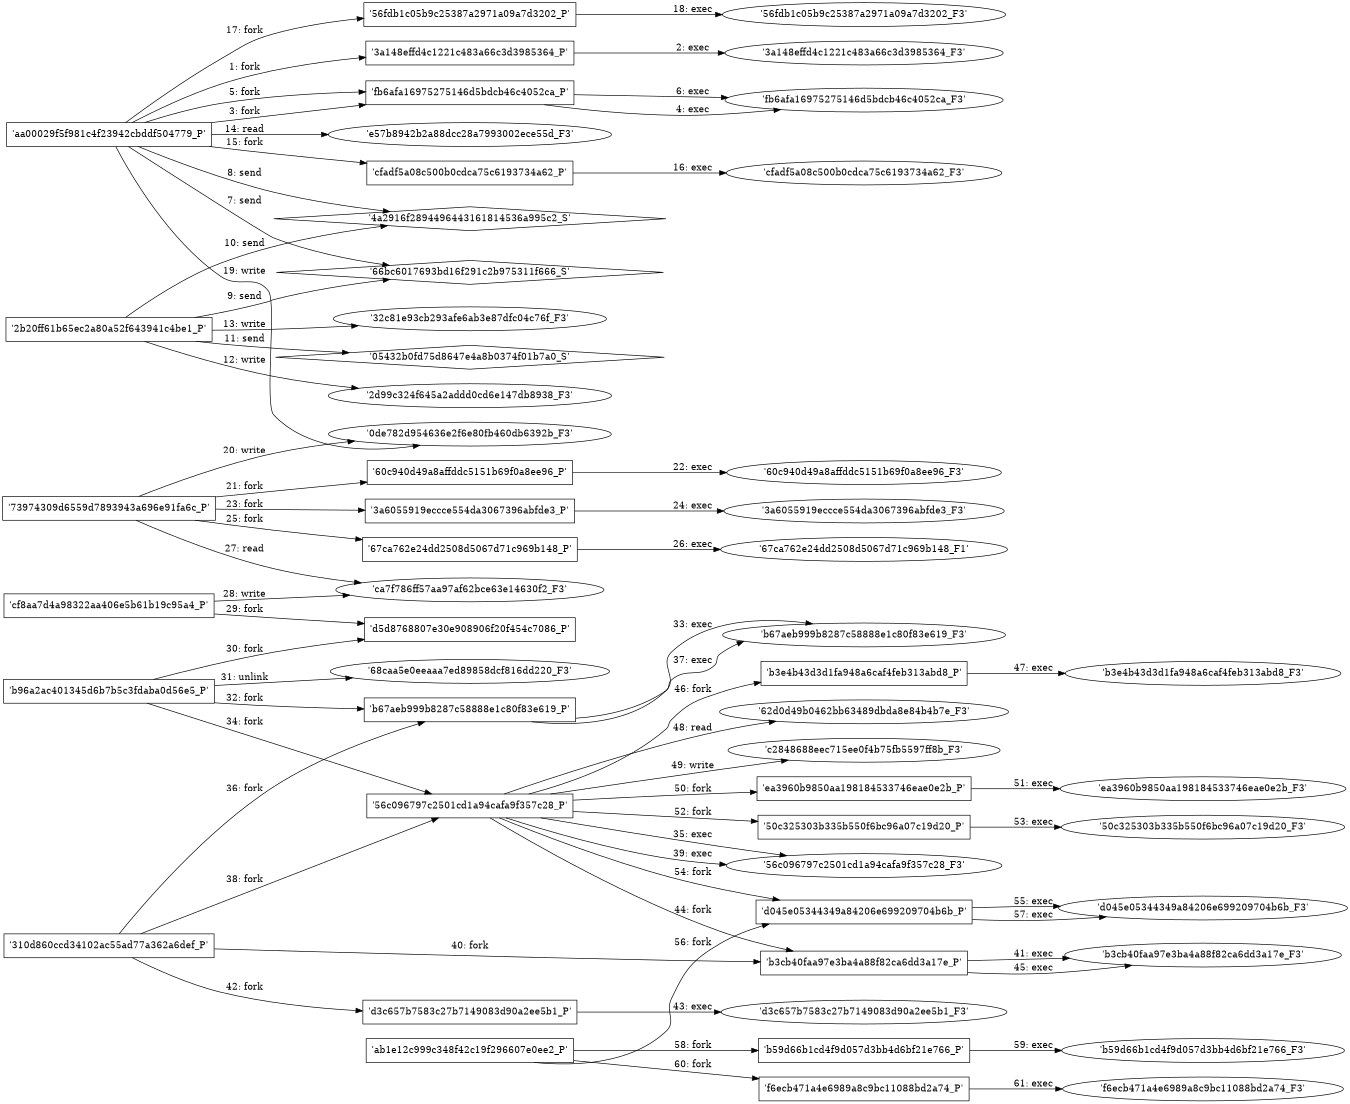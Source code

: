 digraph "D:\Learning\Paper\apt\基于CTI的攻击预警\Dataset\攻击图\ASGfromALLCTI\Threat Roundup for May 8 to May 15.dot" {
rankdir="LR"
size="9"
fixedsize="false"
splines="true"
nodesep=0.3
ranksep=0
fontsize=10
overlap="scalexy"
engine= "neato"
	"'aa00029f5f981c4f23942cbddf504779_P'" [node_type=Process shape=box]
	"'3a148effd4c1221c483a66c3d3985364_P'" [node_type=Process shape=box]
	"'aa00029f5f981c4f23942cbddf504779_P'" -> "'3a148effd4c1221c483a66c3d3985364_P'" [label="1: fork"]
	"'3a148effd4c1221c483a66c3d3985364_P'" [node_type=Process shape=box]
	"'3a148effd4c1221c483a66c3d3985364_F3'" [node_type=File shape=ellipse]
	"'3a148effd4c1221c483a66c3d3985364_P'" -> "'3a148effd4c1221c483a66c3d3985364_F3'" [label="2: exec"]
	"'aa00029f5f981c4f23942cbddf504779_P'" [node_type=Process shape=box]
	"'fb6afa16975275146d5bdcb46c4052ca_P'" [node_type=Process shape=box]
	"'aa00029f5f981c4f23942cbddf504779_P'" -> "'fb6afa16975275146d5bdcb46c4052ca_P'" [label="3: fork"]
	"'fb6afa16975275146d5bdcb46c4052ca_P'" [node_type=Process shape=box]
	"'fb6afa16975275146d5bdcb46c4052ca_F3'" [node_type=File shape=ellipse]
	"'fb6afa16975275146d5bdcb46c4052ca_P'" -> "'fb6afa16975275146d5bdcb46c4052ca_F3'" [label="4: exec"]
	"'aa00029f5f981c4f23942cbddf504779_P'" [node_type=Process shape=box]
	"'fb6afa16975275146d5bdcb46c4052ca_P'" [node_type=Process shape=box]
	"'aa00029f5f981c4f23942cbddf504779_P'" -> "'fb6afa16975275146d5bdcb46c4052ca_P'" [label="5: fork"]
	"'fb6afa16975275146d5bdcb46c4052ca_P'" [node_type=Process shape=box]
	"'fb6afa16975275146d5bdcb46c4052ca_F3'" [node_type=File shape=ellipse]
	"'fb6afa16975275146d5bdcb46c4052ca_P'" -> "'fb6afa16975275146d5bdcb46c4052ca_F3'" [label="6: exec"]
	"'66bc6017693bd16f291c2b975311f666_S'" [node_type=Socket shape=diamond]
	"'aa00029f5f981c4f23942cbddf504779_P'" [node_type=Process shape=box]
	"'aa00029f5f981c4f23942cbddf504779_P'" -> "'66bc6017693bd16f291c2b975311f666_S'" [label="7: send"]
	"'4a2916f2894496443161814536a995c2_S'" [node_type=Socket shape=diamond]
	"'aa00029f5f981c4f23942cbddf504779_P'" [node_type=Process shape=box]
	"'aa00029f5f981c4f23942cbddf504779_P'" -> "'4a2916f2894496443161814536a995c2_S'" [label="8: send"]
	"'66bc6017693bd16f291c2b975311f666_S'" [node_type=Socket shape=diamond]
	"'2b20ff61b65ec2a80a52f643941c4be1_P'" [node_type=Process shape=box]
	"'2b20ff61b65ec2a80a52f643941c4be1_P'" -> "'66bc6017693bd16f291c2b975311f666_S'" [label="9: send"]
	"'4a2916f2894496443161814536a995c2_S'" [node_type=Socket shape=diamond]
	"'2b20ff61b65ec2a80a52f643941c4be1_P'" [node_type=Process shape=box]
	"'2b20ff61b65ec2a80a52f643941c4be1_P'" -> "'4a2916f2894496443161814536a995c2_S'" [label="10: send"]
	"'05432b0fd75d8647e4a8b0374f01b7a0_S'" [node_type=Socket shape=diamond]
	"'2b20ff61b65ec2a80a52f643941c4be1_P'" [node_type=Process shape=box]
	"'2b20ff61b65ec2a80a52f643941c4be1_P'" -> "'05432b0fd75d8647e4a8b0374f01b7a0_S'" [label="11: send"]
	"'2d99c324f645a2addd0cd6e147db8938_F3'" [node_type=file shape=ellipse]
	"'2b20ff61b65ec2a80a52f643941c4be1_P'" [node_type=Process shape=box]
	"'2b20ff61b65ec2a80a52f643941c4be1_P'" -> "'2d99c324f645a2addd0cd6e147db8938_F3'" [label="12: write"]
	"'32c81e93cb293afe6ab3e87dfc04c76f_F3'" [node_type=file shape=ellipse]
	"'2b20ff61b65ec2a80a52f643941c4be1_P'" [node_type=Process shape=box]
	"'2b20ff61b65ec2a80a52f643941c4be1_P'" -> "'32c81e93cb293afe6ab3e87dfc04c76f_F3'" [label="13: write"]
	"'e57b8942b2a88dcc28a7993002ece55d_F3'" [node_type=file shape=ellipse]
	"'aa00029f5f981c4f23942cbddf504779_P'" [node_type=Process shape=box]
	"'aa00029f5f981c4f23942cbddf504779_P'" -> "'e57b8942b2a88dcc28a7993002ece55d_F3'" [label="14: read"]
	"'aa00029f5f981c4f23942cbddf504779_P'" [node_type=Process shape=box]
	"'cfadf5a08c500b0cdca75c6193734a62_P'" [node_type=Process shape=box]
	"'aa00029f5f981c4f23942cbddf504779_P'" -> "'cfadf5a08c500b0cdca75c6193734a62_P'" [label="15: fork"]
	"'cfadf5a08c500b0cdca75c6193734a62_P'" [node_type=Process shape=box]
	"'cfadf5a08c500b0cdca75c6193734a62_F3'" [node_type=File shape=ellipse]
	"'cfadf5a08c500b0cdca75c6193734a62_P'" -> "'cfadf5a08c500b0cdca75c6193734a62_F3'" [label="16: exec"]
	"'aa00029f5f981c4f23942cbddf504779_P'" [node_type=Process shape=box]
	"'56fdb1c05b9c25387a2971a09a7d3202_P'" [node_type=Process shape=box]
	"'aa00029f5f981c4f23942cbddf504779_P'" -> "'56fdb1c05b9c25387a2971a09a7d3202_P'" [label="17: fork"]
	"'56fdb1c05b9c25387a2971a09a7d3202_P'" [node_type=Process shape=box]
	"'56fdb1c05b9c25387a2971a09a7d3202_F3'" [node_type=File shape=ellipse]
	"'56fdb1c05b9c25387a2971a09a7d3202_P'" -> "'56fdb1c05b9c25387a2971a09a7d3202_F3'" [label="18: exec"]
	"'0de782d954636e2f6e80fb460db6392b_F3'" [node_type=file shape=ellipse]
	"'aa00029f5f981c4f23942cbddf504779_P'" [node_type=Process shape=box]
	"'aa00029f5f981c4f23942cbddf504779_P'" -> "'0de782d954636e2f6e80fb460db6392b_F3'" [label="19: write"]
	"'0de782d954636e2f6e80fb460db6392b_F3'" [node_type=file shape=ellipse]
	"'73974309d6559d7893943a696e91fa6c_P'" [node_type=Process shape=box]
	"'73974309d6559d7893943a696e91fa6c_P'" -> "'0de782d954636e2f6e80fb460db6392b_F3'" [label="20: write"]
	"'73974309d6559d7893943a696e91fa6c_P'" [node_type=Process shape=box]
	"'60c940d49a8affddc5151b69f0a8ee96_P'" [node_type=Process shape=box]
	"'73974309d6559d7893943a696e91fa6c_P'" -> "'60c940d49a8affddc5151b69f0a8ee96_P'" [label="21: fork"]
	"'60c940d49a8affddc5151b69f0a8ee96_P'" [node_type=Process shape=box]
	"'60c940d49a8affddc5151b69f0a8ee96_F3'" [node_type=File shape=ellipse]
	"'60c940d49a8affddc5151b69f0a8ee96_P'" -> "'60c940d49a8affddc5151b69f0a8ee96_F3'" [label="22: exec"]
	"'73974309d6559d7893943a696e91fa6c_P'" [node_type=Process shape=box]
	"'3a6055919eccce554da3067396abfde3_P'" [node_type=Process shape=box]
	"'73974309d6559d7893943a696e91fa6c_P'" -> "'3a6055919eccce554da3067396abfde3_P'" [label="23: fork"]
	"'3a6055919eccce554da3067396abfde3_P'" [node_type=Process shape=box]
	"'3a6055919eccce554da3067396abfde3_F3'" [node_type=File shape=ellipse]
	"'3a6055919eccce554da3067396abfde3_P'" -> "'3a6055919eccce554da3067396abfde3_F3'" [label="24: exec"]
	"'73974309d6559d7893943a696e91fa6c_P'" [node_type=Process shape=box]
	"'67ca762e24dd2508d5067d71c969b148_P'" [node_type=Process shape=box]
	"'73974309d6559d7893943a696e91fa6c_P'" -> "'67ca762e24dd2508d5067d71c969b148_P'" [label="25: fork"]
	"'67ca762e24dd2508d5067d71c969b148_P'" [node_type=Process shape=box]
	"'67ca762e24dd2508d5067d71c969b148_F1'" [node_type=File shape=ellipse]
	"'67ca762e24dd2508d5067d71c969b148_P'" -> "'67ca762e24dd2508d5067d71c969b148_F1'" [label="26: exec"]
	"'ca7f786ff57aa97af62bce63e14630f2_F3'" [node_type=file shape=ellipse]
	"'73974309d6559d7893943a696e91fa6c_P'" [node_type=Process shape=box]
	"'73974309d6559d7893943a696e91fa6c_P'" -> "'ca7f786ff57aa97af62bce63e14630f2_F3'" [label="27: read"]
	"'ca7f786ff57aa97af62bce63e14630f2_F3'" [node_type=file shape=ellipse]
	"'cf8aa7d4a98322aa406e5b61b19c95a4_P'" [node_type=Process shape=box]
	"'cf8aa7d4a98322aa406e5b61b19c95a4_P'" -> "'ca7f786ff57aa97af62bce63e14630f2_F3'" [label="28: write"]
	"'cf8aa7d4a98322aa406e5b61b19c95a4_P'" [node_type=Process shape=box]
	"'d5d8768807e30e908906f20f454c7086_P'" [node_type=Process shape=box]
	"'cf8aa7d4a98322aa406e5b61b19c95a4_P'" -> "'d5d8768807e30e908906f20f454c7086_P'" [label="29: fork"]
	"'b96a2ac401345d6b7b5c3fdaba0d56e5_P'" [node_type=Process shape=box]
	"'d5d8768807e30e908906f20f454c7086_P'" [node_type=Process shape=box]
	"'b96a2ac401345d6b7b5c3fdaba0d56e5_P'" -> "'d5d8768807e30e908906f20f454c7086_P'" [label="30: fork"]
	"'68caa5e0eeaaa7ed89858dcf816dd220_F3'" [node_type=file shape=ellipse]
	"'b96a2ac401345d6b7b5c3fdaba0d56e5_P'" [node_type=Process shape=box]
	"'b96a2ac401345d6b7b5c3fdaba0d56e5_P'" -> "'68caa5e0eeaaa7ed89858dcf816dd220_F3'" [label="31: unlink"]
	"'b96a2ac401345d6b7b5c3fdaba0d56e5_P'" [node_type=Process shape=box]
	"'b67aeb999b8287c58888e1c80f83e619_P'" [node_type=Process shape=box]
	"'b96a2ac401345d6b7b5c3fdaba0d56e5_P'" -> "'b67aeb999b8287c58888e1c80f83e619_P'" [label="32: fork"]
	"'b67aeb999b8287c58888e1c80f83e619_P'" [node_type=Process shape=box]
	"'b67aeb999b8287c58888e1c80f83e619_F3'" [node_type=File shape=ellipse]
	"'b67aeb999b8287c58888e1c80f83e619_P'" -> "'b67aeb999b8287c58888e1c80f83e619_F3'" [label="33: exec"]
	"'b96a2ac401345d6b7b5c3fdaba0d56e5_P'" [node_type=Process shape=box]
	"'56c096797c2501cd1a94cafa9f357c28_P'" [node_type=Process shape=box]
	"'b96a2ac401345d6b7b5c3fdaba0d56e5_P'" -> "'56c096797c2501cd1a94cafa9f357c28_P'" [label="34: fork"]
	"'56c096797c2501cd1a94cafa9f357c28_P'" [node_type=Process shape=box]
	"'56c096797c2501cd1a94cafa9f357c28_F3'" [node_type=File shape=ellipse]
	"'56c096797c2501cd1a94cafa9f357c28_P'" -> "'56c096797c2501cd1a94cafa9f357c28_F3'" [label="35: exec"]
	"'310d860ccd34102ac55ad77a362a6def_P'" [node_type=Process shape=box]
	"'b67aeb999b8287c58888e1c80f83e619_P'" [node_type=Process shape=box]
	"'310d860ccd34102ac55ad77a362a6def_P'" -> "'b67aeb999b8287c58888e1c80f83e619_P'" [label="36: fork"]
	"'b67aeb999b8287c58888e1c80f83e619_P'" [node_type=Process shape=box]
	"'b67aeb999b8287c58888e1c80f83e619_F3'" [node_type=File shape=ellipse]
	"'b67aeb999b8287c58888e1c80f83e619_P'" -> "'b67aeb999b8287c58888e1c80f83e619_F3'" [label="37: exec"]
	"'310d860ccd34102ac55ad77a362a6def_P'" [node_type=Process shape=box]
	"'56c096797c2501cd1a94cafa9f357c28_P'" [node_type=Process shape=box]
	"'310d860ccd34102ac55ad77a362a6def_P'" -> "'56c096797c2501cd1a94cafa9f357c28_P'" [label="38: fork"]
	"'56c096797c2501cd1a94cafa9f357c28_P'" [node_type=Process shape=box]
	"'56c096797c2501cd1a94cafa9f357c28_F3'" [node_type=File shape=ellipse]
	"'56c096797c2501cd1a94cafa9f357c28_P'" -> "'56c096797c2501cd1a94cafa9f357c28_F3'" [label="39: exec"]
	"'310d860ccd34102ac55ad77a362a6def_P'" [node_type=Process shape=box]
	"'b3cb40faa97e3ba4a88f82ca6dd3a17e_P'" [node_type=Process shape=box]
	"'310d860ccd34102ac55ad77a362a6def_P'" -> "'b3cb40faa97e3ba4a88f82ca6dd3a17e_P'" [label="40: fork"]
	"'b3cb40faa97e3ba4a88f82ca6dd3a17e_P'" [node_type=Process shape=box]
	"'b3cb40faa97e3ba4a88f82ca6dd3a17e_F3'" [node_type=File shape=ellipse]
	"'b3cb40faa97e3ba4a88f82ca6dd3a17e_P'" -> "'b3cb40faa97e3ba4a88f82ca6dd3a17e_F3'" [label="41: exec"]
	"'310d860ccd34102ac55ad77a362a6def_P'" [node_type=Process shape=box]
	"'d3c657b7583c27b7149083d90a2ee5b1_P'" [node_type=Process shape=box]
	"'310d860ccd34102ac55ad77a362a6def_P'" -> "'d3c657b7583c27b7149083d90a2ee5b1_P'" [label="42: fork"]
	"'d3c657b7583c27b7149083d90a2ee5b1_P'" [node_type=Process shape=box]
	"'d3c657b7583c27b7149083d90a2ee5b1_F3'" [node_type=File shape=ellipse]
	"'d3c657b7583c27b7149083d90a2ee5b1_P'" -> "'d3c657b7583c27b7149083d90a2ee5b1_F3'" [label="43: exec"]
	"'56c096797c2501cd1a94cafa9f357c28_P'" [node_type=Process shape=box]
	"'b3cb40faa97e3ba4a88f82ca6dd3a17e_P'" [node_type=Process shape=box]
	"'56c096797c2501cd1a94cafa9f357c28_P'" -> "'b3cb40faa97e3ba4a88f82ca6dd3a17e_P'" [label="44: fork"]
	"'b3cb40faa97e3ba4a88f82ca6dd3a17e_P'" [node_type=Process shape=box]
	"'b3cb40faa97e3ba4a88f82ca6dd3a17e_F3'" [node_type=File shape=ellipse]
	"'b3cb40faa97e3ba4a88f82ca6dd3a17e_P'" -> "'b3cb40faa97e3ba4a88f82ca6dd3a17e_F3'" [label="45: exec"]
	"'56c096797c2501cd1a94cafa9f357c28_P'" [node_type=Process shape=box]
	"'b3e4b43d3d1fa948a6caf4feb313abd8_P'" [node_type=Process shape=box]
	"'56c096797c2501cd1a94cafa9f357c28_P'" -> "'b3e4b43d3d1fa948a6caf4feb313abd8_P'" [label="46: fork"]
	"'b3e4b43d3d1fa948a6caf4feb313abd8_P'" [node_type=Process shape=box]
	"'b3e4b43d3d1fa948a6caf4feb313abd8_F3'" [node_type=File shape=ellipse]
	"'b3e4b43d3d1fa948a6caf4feb313abd8_P'" -> "'b3e4b43d3d1fa948a6caf4feb313abd8_F3'" [label="47: exec"]
	"'62d0d49b0462bb63489dbda8e84b4b7e_F3'" [node_type=file shape=ellipse]
	"'56c096797c2501cd1a94cafa9f357c28_P'" [node_type=Process shape=box]
	"'56c096797c2501cd1a94cafa9f357c28_P'" -> "'62d0d49b0462bb63489dbda8e84b4b7e_F3'" [label="48: read"]
	"'c2848688eec715ee0f4b75fb5597ff8b_F3'" [node_type=file shape=ellipse]
	"'56c096797c2501cd1a94cafa9f357c28_P'" [node_type=Process shape=box]
	"'56c096797c2501cd1a94cafa9f357c28_P'" -> "'c2848688eec715ee0f4b75fb5597ff8b_F3'" [label="49: write"]
	"'56c096797c2501cd1a94cafa9f357c28_P'" [node_type=Process shape=box]
	"'ea3960b9850aa198184533746eae0e2b_P'" [node_type=Process shape=box]
	"'56c096797c2501cd1a94cafa9f357c28_P'" -> "'ea3960b9850aa198184533746eae0e2b_P'" [label="50: fork"]
	"'ea3960b9850aa198184533746eae0e2b_P'" [node_type=Process shape=box]
	"'ea3960b9850aa198184533746eae0e2b_F3'" [node_type=File shape=ellipse]
	"'ea3960b9850aa198184533746eae0e2b_P'" -> "'ea3960b9850aa198184533746eae0e2b_F3'" [label="51: exec"]
	"'56c096797c2501cd1a94cafa9f357c28_P'" [node_type=Process shape=box]
	"'50c325303b335b550f6bc96a07c19d20_P'" [node_type=Process shape=box]
	"'56c096797c2501cd1a94cafa9f357c28_P'" -> "'50c325303b335b550f6bc96a07c19d20_P'" [label="52: fork"]
	"'50c325303b335b550f6bc96a07c19d20_P'" [node_type=Process shape=box]
	"'50c325303b335b550f6bc96a07c19d20_F3'" [node_type=File shape=ellipse]
	"'50c325303b335b550f6bc96a07c19d20_P'" -> "'50c325303b335b550f6bc96a07c19d20_F3'" [label="53: exec"]
	"'56c096797c2501cd1a94cafa9f357c28_P'" [node_type=Process shape=box]
	"'d045e05344349a84206e699209704b6b_P'" [node_type=Process shape=box]
	"'56c096797c2501cd1a94cafa9f357c28_P'" -> "'d045e05344349a84206e699209704b6b_P'" [label="54: fork"]
	"'d045e05344349a84206e699209704b6b_P'" [node_type=Process shape=box]
	"'d045e05344349a84206e699209704b6b_F3'" [node_type=File shape=ellipse]
	"'d045e05344349a84206e699209704b6b_P'" -> "'d045e05344349a84206e699209704b6b_F3'" [label="55: exec"]
	"'ab1e12c999c348f42c19f296607e0ee2_P'" [node_type=Process shape=box]
	"'d045e05344349a84206e699209704b6b_P'" [node_type=Process shape=box]
	"'ab1e12c999c348f42c19f296607e0ee2_P'" -> "'d045e05344349a84206e699209704b6b_P'" [label="56: fork"]
	"'d045e05344349a84206e699209704b6b_P'" [node_type=Process shape=box]
	"'d045e05344349a84206e699209704b6b_F3'" [node_type=File shape=ellipse]
	"'d045e05344349a84206e699209704b6b_P'" -> "'d045e05344349a84206e699209704b6b_F3'" [label="57: exec"]
	"'ab1e12c999c348f42c19f296607e0ee2_P'" [node_type=Process shape=box]
	"'b59d66b1cd4f9d057d3bb4d6bf21e766_P'" [node_type=Process shape=box]
	"'ab1e12c999c348f42c19f296607e0ee2_P'" -> "'b59d66b1cd4f9d057d3bb4d6bf21e766_P'" [label="58: fork"]
	"'b59d66b1cd4f9d057d3bb4d6bf21e766_P'" [node_type=Process shape=box]
	"'b59d66b1cd4f9d057d3bb4d6bf21e766_F3'" [node_type=File shape=ellipse]
	"'b59d66b1cd4f9d057d3bb4d6bf21e766_P'" -> "'b59d66b1cd4f9d057d3bb4d6bf21e766_F3'" [label="59: exec"]
	"'ab1e12c999c348f42c19f296607e0ee2_P'" [node_type=Process shape=box]
	"'f6ecb471a4e6989a8c9bc11088bd2a74_P'" [node_type=Process shape=box]
	"'ab1e12c999c348f42c19f296607e0ee2_P'" -> "'f6ecb471a4e6989a8c9bc11088bd2a74_P'" [label="60: fork"]
	"'f6ecb471a4e6989a8c9bc11088bd2a74_P'" [node_type=Process shape=box]
	"'f6ecb471a4e6989a8c9bc11088bd2a74_F3'" [node_type=File shape=ellipse]
	"'f6ecb471a4e6989a8c9bc11088bd2a74_P'" -> "'f6ecb471a4e6989a8c9bc11088bd2a74_F3'" [label="61: exec"]
}
